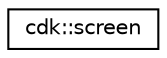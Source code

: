 digraph "Graphical Class Hierarchy"
{
 // LATEX_PDF_SIZE
  edge [fontname="Helvetica",fontsize="10",labelfontname="Helvetica",labelfontsize="10"];
  node [fontname="Helvetica",fontsize="10",shape=record];
  rankdir="LR";
  Node0 [label="cdk::screen",height=0.2,width=0.4,color="black", fillcolor="white", style="filled",URL="$classcdk_1_1screen.html",tooltip=" "];
}
